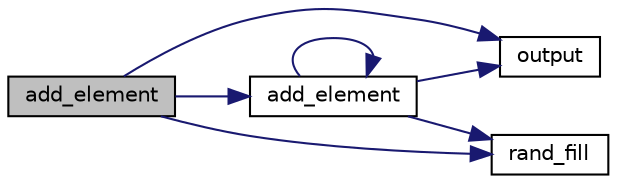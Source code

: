 digraph "add_element"
{
 // LATEX_PDF_SIZE
  edge [fontname="Helvetica",fontsize="10",labelfontname="Helvetica",labelfontsize="10"];
  node [fontname="Helvetica",fontsize="10",shape=record];
  rankdir="LR";
  Node1 [label="add_element",height=0.2,width=0.4,color="black", fillcolor="grey75", style="filled", fontcolor="black",tooltip="@function add_element"];
  Node1 -> Node2 [color="midnightblue",fontsize="10",style="solid",fontname="Helvetica"];
  Node2 [label="add_element",height=0.2,width=0.4,color="black", fillcolor="white", style="filled",URL="$lib_8c.html#a3c5e46f9d089c09847ed4b4e4b43b2ff",tooltip="@function add_element"];
  Node2 -> Node2 [color="midnightblue",fontsize="10",style="solid",fontname="Helvetica"];
  Node2 -> Node3 [color="midnightblue",fontsize="10",style="solid",fontname="Helvetica"];
  Node3 [label="output",height=0.2,width=0.4,color="black", fillcolor="white", style="filled",URL="$lib_8c.html#af1530fafef1b36d4b95803e084f6b1d7",tooltip="@function output"];
  Node2 -> Node4 [color="midnightblue",fontsize="10",style="solid",fontname="Helvetica"];
  Node4 [label="rand_fill",height=0.2,width=0.4,color="black", fillcolor="white", style="filled",URL="$lib_8c.html#a5d7d5ad12b2941e3859e9b688a18be79",tooltip="@function rand_fill"];
  Node1 -> Node3 [color="midnightblue",fontsize="10",style="solid",fontname="Helvetica"];
  Node1 -> Node4 [color="midnightblue",fontsize="10",style="solid",fontname="Helvetica"];
}
